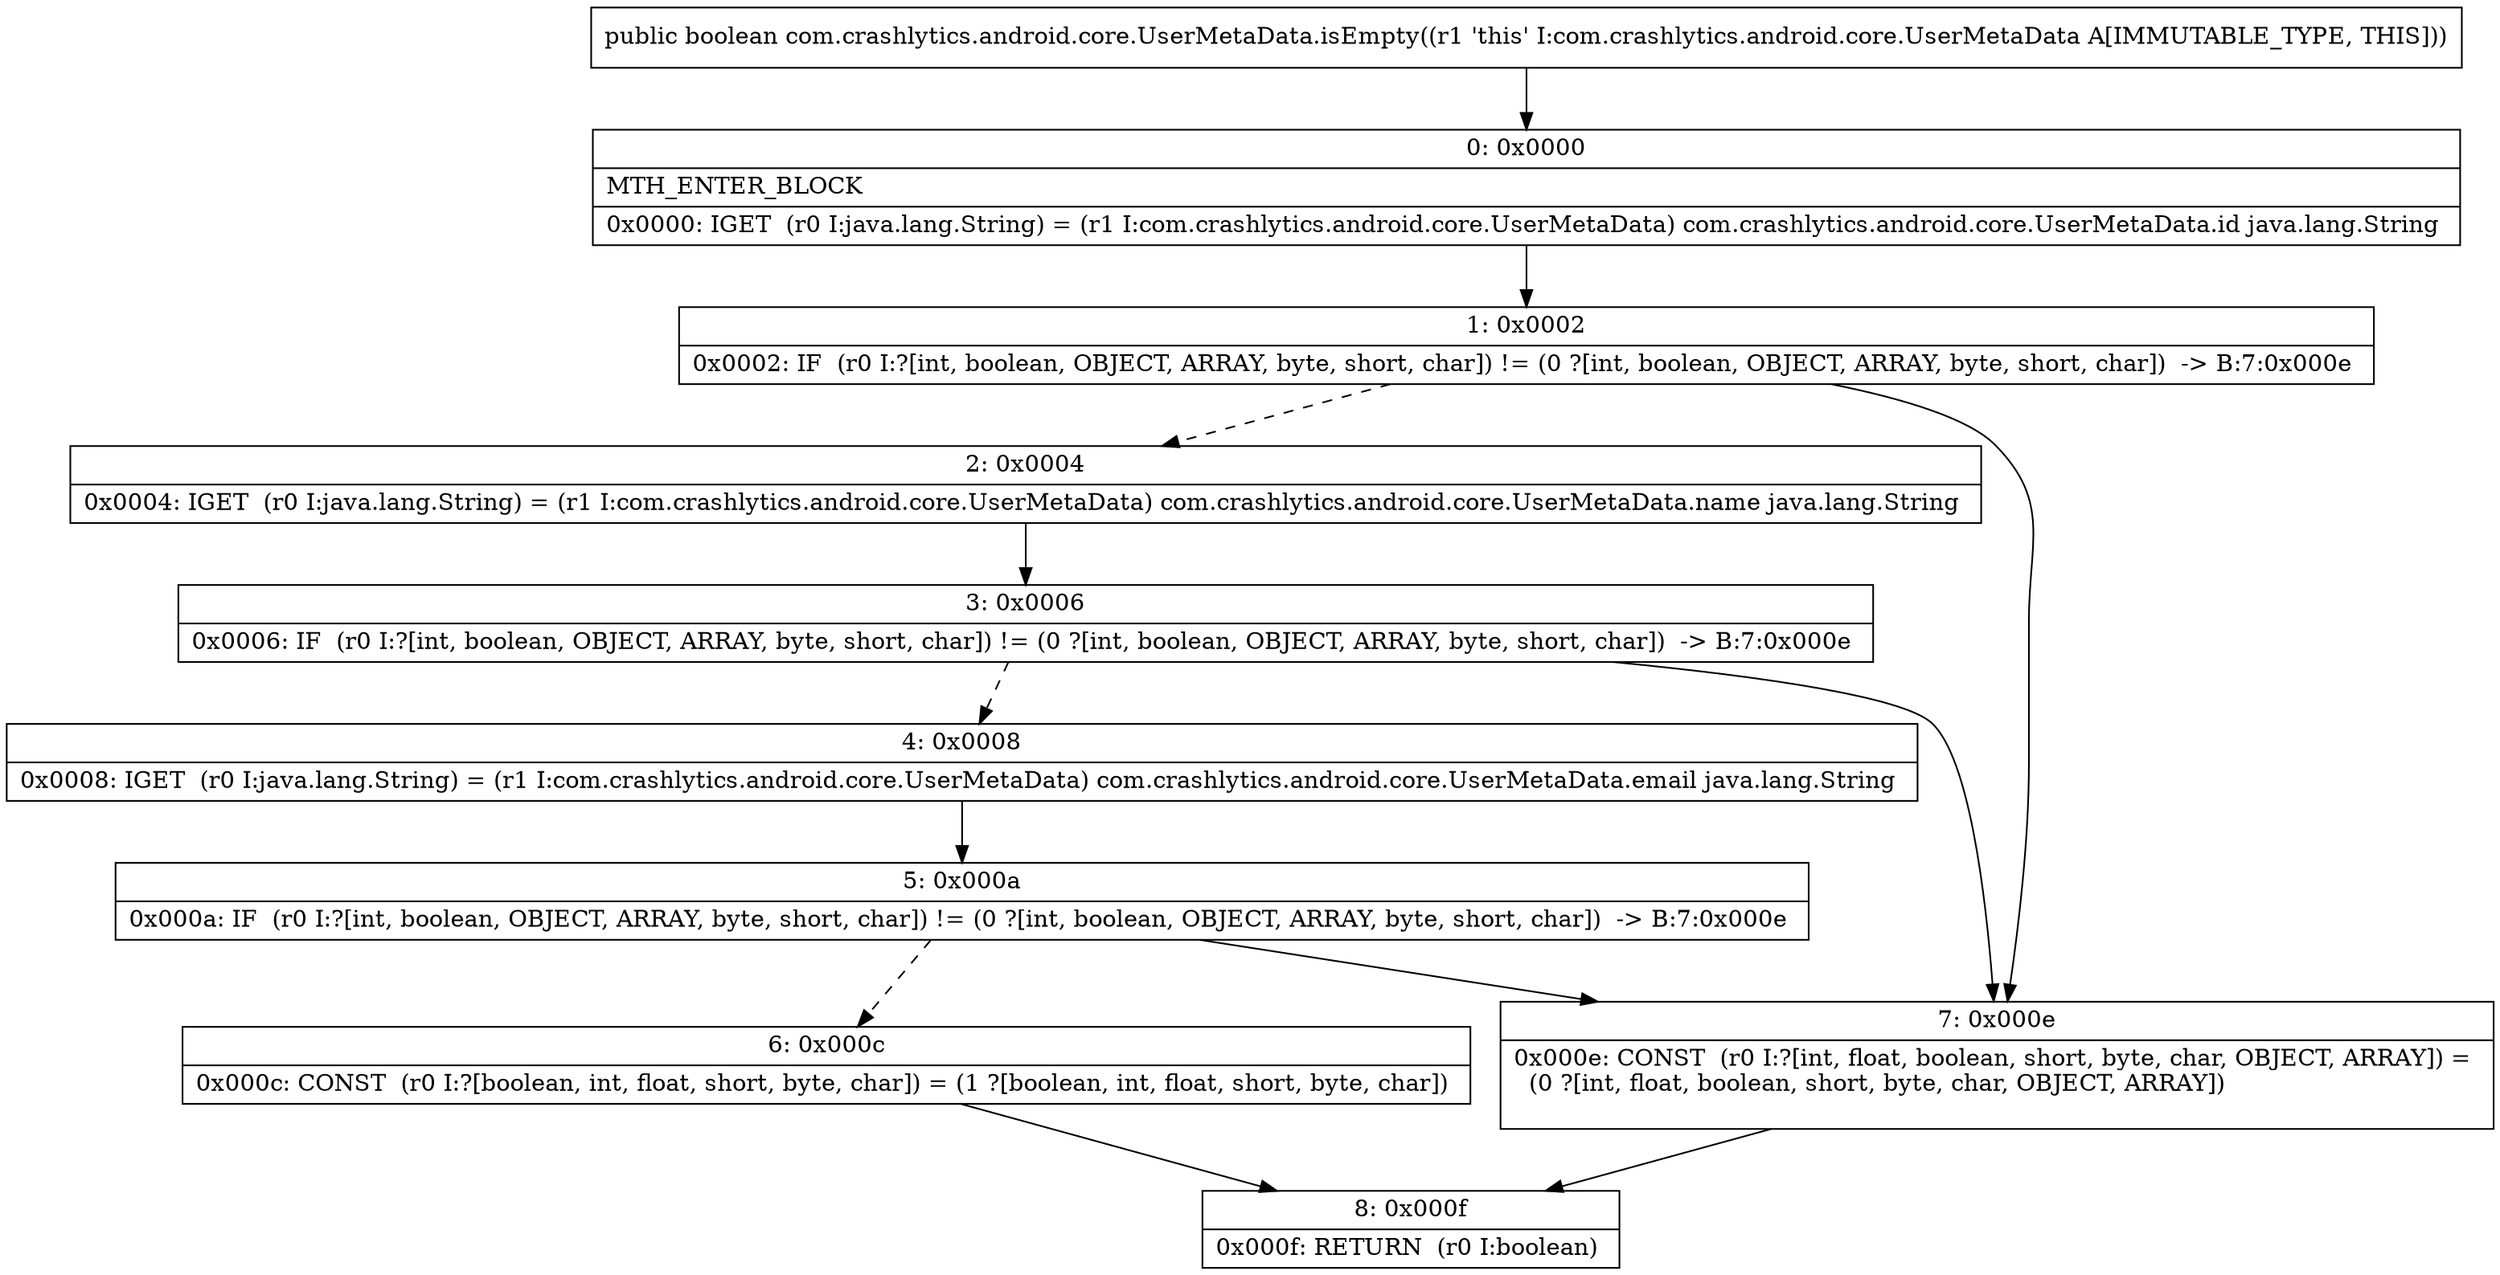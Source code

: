 digraph "CFG forcom.crashlytics.android.core.UserMetaData.isEmpty()Z" {
Node_0 [shape=record,label="{0\:\ 0x0000|MTH_ENTER_BLOCK\l|0x0000: IGET  (r0 I:java.lang.String) = (r1 I:com.crashlytics.android.core.UserMetaData) com.crashlytics.android.core.UserMetaData.id java.lang.String \l}"];
Node_1 [shape=record,label="{1\:\ 0x0002|0x0002: IF  (r0 I:?[int, boolean, OBJECT, ARRAY, byte, short, char]) != (0 ?[int, boolean, OBJECT, ARRAY, byte, short, char])  \-\> B:7:0x000e \l}"];
Node_2 [shape=record,label="{2\:\ 0x0004|0x0004: IGET  (r0 I:java.lang.String) = (r1 I:com.crashlytics.android.core.UserMetaData) com.crashlytics.android.core.UserMetaData.name java.lang.String \l}"];
Node_3 [shape=record,label="{3\:\ 0x0006|0x0006: IF  (r0 I:?[int, boolean, OBJECT, ARRAY, byte, short, char]) != (0 ?[int, boolean, OBJECT, ARRAY, byte, short, char])  \-\> B:7:0x000e \l}"];
Node_4 [shape=record,label="{4\:\ 0x0008|0x0008: IGET  (r0 I:java.lang.String) = (r1 I:com.crashlytics.android.core.UserMetaData) com.crashlytics.android.core.UserMetaData.email java.lang.String \l}"];
Node_5 [shape=record,label="{5\:\ 0x000a|0x000a: IF  (r0 I:?[int, boolean, OBJECT, ARRAY, byte, short, char]) != (0 ?[int, boolean, OBJECT, ARRAY, byte, short, char])  \-\> B:7:0x000e \l}"];
Node_6 [shape=record,label="{6\:\ 0x000c|0x000c: CONST  (r0 I:?[boolean, int, float, short, byte, char]) = (1 ?[boolean, int, float, short, byte, char]) \l}"];
Node_7 [shape=record,label="{7\:\ 0x000e|0x000e: CONST  (r0 I:?[int, float, boolean, short, byte, char, OBJECT, ARRAY]) = \l  (0 ?[int, float, boolean, short, byte, char, OBJECT, ARRAY])\l \l}"];
Node_8 [shape=record,label="{8\:\ 0x000f|0x000f: RETURN  (r0 I:boolean) \l}"];
MethodNode[shape=record,label="{public boolean com.crashlytics.android.core.UserMetaData.isEmpty((r1 'this' I:com.crashlytics.android.core.UserMetaData A[IMMUTABLE_TYPE, THIS])) }"];
MethodNode -> Node_0;
Node_0 -> Node_1;
Node_1 -> Node_2[style=dashed];
Node_1 -> Node_7;
Node_2 -> Node_3;
Node_3 -> Node_4[style=dashed];
Node_3 -> Node_7;
Node_4 -> Node_5;
Node_5 -> Node_6[style=dashed];
Node_5 -> Node_7;
Node_6 -> Node_8;
Node_7 -> Node_8;
}

